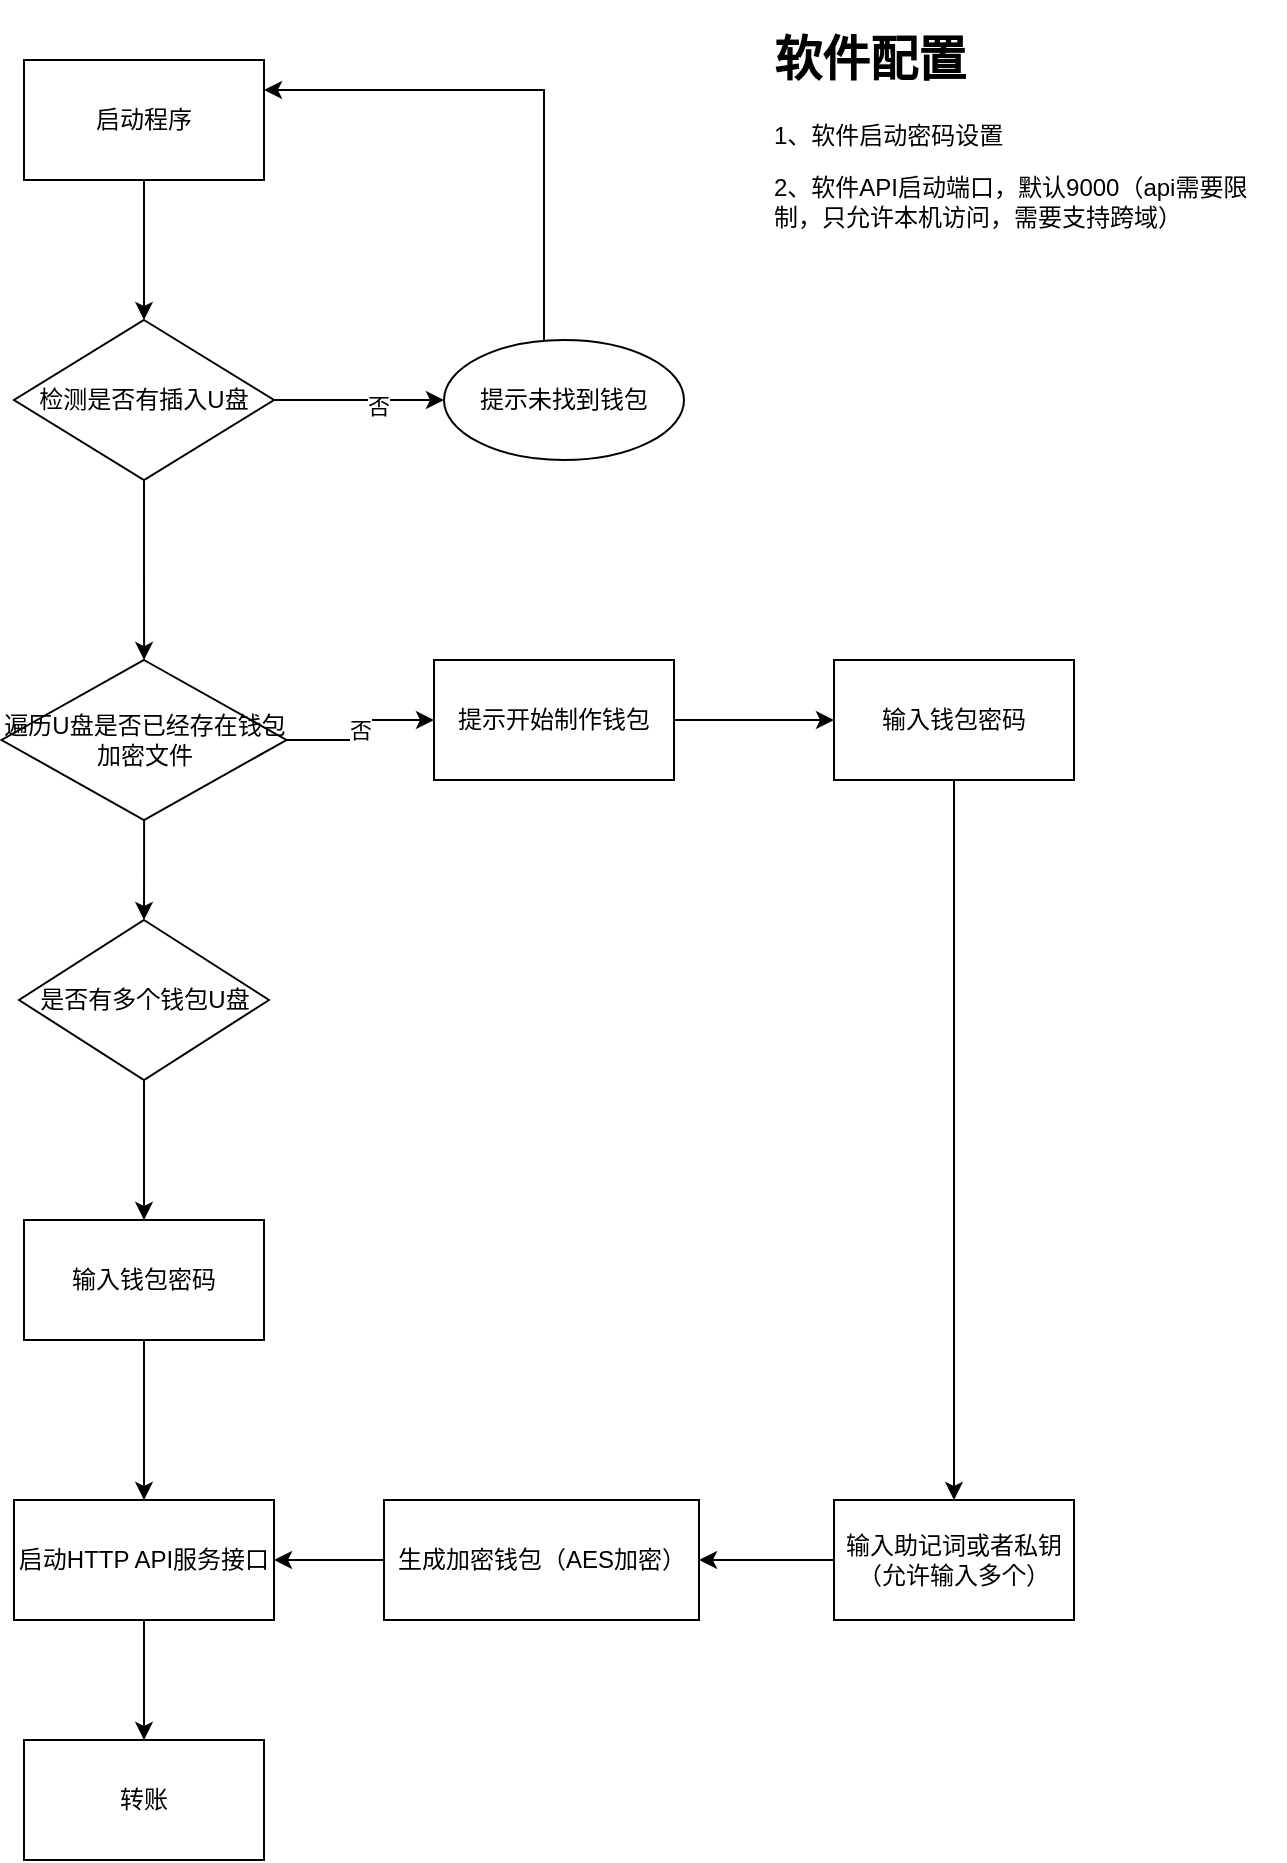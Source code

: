 <mxfile version="18.0.3" type="github">
  <diagram id="fPDhReRPAme99BJQwYK9" name="Page-1">
    <mxGraphModel dx="782" dy="436" grid="1" gridSize="10" guides="1" tooltips="1" connect="1" arrows="1" fold="1" page="1" pageScale="1" pageWidth="827" pageHeight="1169" math="0" shadow="0">
      <root>
        <mxCell id="0" />
        <mxCell id="1" parent="0" />
        <mxCell id="zaFiIXA9nG1pKAVqpKBD-5" value="" style="edgeStyle=orthogonalEdgeStyle;rounded=0;orthogonalLoop=1;jettySize=auto;html=1;" edge="1" parent="1" source="zaFiIXA9nG1pKAVqpKBD-1" target="zaFiIXA9nG1pKAVqpKBD-4">
          <mxGeometry relative="1" as="geometry" />
        </mxCell>
        <mxCell id="zaFiIXA9nG1pKAVqpKBD-1" value="启动程序" style="rounded=0;whiteSpace=wrap;html=1;" vertex="1" parent="1">
          <mxGeometry x="70" y="60" width="120" height="60" as="geometry" />
        </mxCell>
        <mxCell id="zaFiIXA9nG1pKAVqpKBD-7" value="" style="edgeStyle=orthogonalEdgeStyle;rounded=0;orthogonalLoop=1;jettySize=auto;html=1;" edge="1" parent="1" source="zaFiIXA9nG1pKAVqpKBD-4" target="zaFiIXA9nG1pKAVqpKBD-6">
          <mxGeometry relative="1" as="geometry" />
        </mxCell>
        <mxCell id="zaFiIXA9nG1pKAVqpKBD-9" value="否" style="edgeLabel;html=1;align=center;verticalAlign=middle;resizable=0;points=[];" vertex="1" connectable="0" parent="zaFiIXA9nG1pKAVqpKBD-7">
          <mxGeometry x="0.216" y="-3" relative="1" as="geometry">
            <mxPoint as="offset" />
          </mxGeometry>
        </mxCell>
        <mxCell id="zaFiIXA9nG1pKAVqpKBD-11" value="" style="edgeStyle=orthogonalEdgeStyle;rounded=0;orthogonalLoop=1;jettySize=auto;html=1;" edge="1" parent="1" source="zaFiIXA9nG1pKAVqpKBD-4" target="zaFiIXA9nG1pKAVqpKBD-10">
          <mxGeometry relative="1" as="geometry" />
        </mxCell>
        <mxCell id="zaFiIXA9nG1pKAVqpKBD-4" value="&lt;span style=&quot;&quot;&gt;检测是否有插入U盘&lt;/span&gt;" style="rhombus;whiteSpace=wrap;html=1;rounded=0;" vertex="1" parent="1">
          <mxGeometry x="65" y="190" width="130" height="80" as="geometry" />
        </mxCell>
        <mxCell id="zaFiIXA9nG1pKAVqpKBD-8" style="edgeStyle=orthogonalEdgeStyle;rounded=0;orthogonalLoop=1;jettySize=auto;html=1;entryX=1;entryY=0.25;entryDx=0;entryDy=0;" edge="1" parent="1" source="zaFiIXA9nG1pKAVqpKBD-6" target="zaFiIXA9nG1pKAVqpKBD-1">
          <mxGeometry relative="1" as="geometry">
            <Array as="points">
              <mxPoint x="330" y="75" />
            </Array>
          </mxGeometry>
        </mxCell>
        <mxCell id="zaFiIXA9nG1pKAVqpKBD-6" value="提示未找到钱包" style="ellipse;whiteSpace=wrap;html=1;rounded=0;" vertex="1" parent="1">
          <mxGeometry x="280" y="200" width="120" height="60" as="geometry" />
        </mxCell>
        <mxCell id="zaFiIXA9nG1pKAVqpKBD-13" value="否" style="edgeStyle=orthogonalEdgeStyle;rounded=0;orthogonalLoop=1;jettySize=auto;html=1;" edge="1" parent="1" source="zaFiIXA9nG1pKAVqpKBD-10" target="zaFiIXA9nG1pKAVqpKBD-12">
          <mxGeometry relative="1" as="geometry" />
        </mxCell>
        <mxCell id="zaFiIXA9nG1pKAVqpKBD-26" value="" style="edgeStyle=orthogonalEdgeStyle;rounded=0;orthogonalLoop=1;jettySize=auto;html=1;" edge="1" parent="1" source="zaFiIXA9nG1pKAVqpKBD-10" target="zaFiIXA9nG1pKAVqpKBD-25">
          <mxGeometry relative="1" as="geometry" />
        </mxCell>
        <mxCell id="zaFiIXA9nG1pKAVqpKBD-10" value="遍历U盘是否已经存在钱包加密文件" style="rhombus;whiteSpace=wrap;html=1;rounded=0;" vertex="1" parent="1">
          <mxGeometry x="58.75" y="360" width="142.5" height="80" as="geometry" />
        </mxCell>
        <mxCell id="zaFiIXA9nG1pKAVqpKBD-15" value="" style="edgeStyle=orthogonalEdgeStyle;rounded=0;orthogonalLoop=1;jettySize=auto;html=1;" edge="1" parent="1" source="zaFiIXA9nG1pKAVqpKBD-12" target="zaFiIXA9nG1pKAVqpKBD-14">
          <mxGeometry relative="1" as="geometry" />
        </mxCell>
        <mxCell id="zaFiIXA9nG1pKAVqpKBD-12" value="提示开始制作钱包" style="whiteSpace=wrap;html=1;rounded=0;" vertex="1" parent="1">
          <mxGeometry x="275" y="360" width="120" height="60" as="geometry" />
        </mxCell>
        <mxCell id="zaFiIXA9nG1pKAVqpKBD-18" value="" style="edgeStyle=orthogonalEdgeStyle;rounded=0;orthogonalLoop=1;jettySize=auto;html=1;" edge="1" parent="1" source="zaFiIXA9nG1pKAVqpKBD-14" target="zaFiIXA9nG1pKAVqpKBD-17">
          <mxGeometry relative="1" as="geometry" />
        </mxCell>
        <mxCell id="zaFiIXA9nG1pKAVqpKBD-14" value="输入钱包密码" style="whiteSpace=wrap;html=1;rounded=0;" vertex="1" parent="1">
          <mxGeometry x="475" y="360" width="120" height="60" as="geometry" />
        </mxCell>
        <mxCell id="zaFiIXA9nG1pKAVqpKBD-24" value="" style="edgeStyle=orthogonalEdgeStyle;rounded=0;orthogonalLoop=1;jettySize=auto;html=1;" edge="1" parent="1" source="zaFiIXA9nG1pKAVqpKBD-17" target="zaFiIXA9nG1pKAVqpKBD-23">
          <mxGeometry relative="1" as="geometry" />
        </mxCell>
        <mxCell id="zaFiIXA9nG1pKAVqpKBD-17" value="输入助记词或者私钥（允许输入多个）" style="whiteSpace=wrap;html=1;rounded=0;" vertex="1" parent="1">
          <mxGeometry x="475" y="780" width="120" height="60" as="geometry" />
        </mxCell>
        <mxCell id="zaFiIXA9nG1pKAVqpKBD-31" style="edgeStyle=orthogonalEdgeStyle;rounded=0;orthogonalLoop=1;jettySize=auto;html=1;entryX=1;entryY=0.5;entryDx=0;entryDy=0;" edge="1" parent="1" source="zaFiIXA9nG1pKAVqpKBD-23" target="zaFiIXA9nG1pKAVqpKBD-29">
          <mxGeometry relative="1" as="geometry" />
        </mxCell>
        <mxCell id="zaFiIXA9nG1pKAVqpKBD-23" value="生成加密钱包（AES加密）" style="whiteSpace=wrap;html=1;rounded=0;" vertex="1" parent="1">
          <mxGeometry x="250" y="780" width="157.5" height="60" as="geometry" />
        </mxCell>
        <mxCell id="zaFiIXA9nG1pKAVqpKBD-28" value="" style="edgeStyle=orthogonalEdgeStyle;rounded=0;orthogonalLoop=1;jettySize=auto;html=1;" edge="1" parent="1" source="zaFiIXA9nG1pKAVqpKBD-25" target="zaFiIXA9nG1pKAVqpKBD-27">
          <mxGeometry relative="1" as="geometry" />
        </mxCell>
        <mxCell id="zaFiIXA9nG1pKAVqpKBD-25" value="是否有多个钱包U盘" style="rhombus;whiteSpace=wrap;html=1;rounded=0;" vertex="1" parent="1">
          <mxGeometry x="67.5" y="490" width="125" height="80" as="geometry" />
        </mxCell>
        <mxCell id="zaFiIXA9nG1pKAVqpKBD-30" value="" style="edgeStyle=orthogonalEdgeStyle;rounded=0;orthogonalLoop=1;jettySize=auto;html=1;" edge="1" parent="1" source="zaFiIXA9nG1pKAVqpKBD-27" target="zaFiIXA9nG1pKAVqpKBD-29">
          <mxGeometry relative="1" as="geometry" />
        </mxCell>
        <mxCell id="zaFiIXA9nG1pKAVqpKBD-27" value="输入钱包密码" style="whiteSpace=wrap;html=1;rounded=0;" vertex="1" parent="1">
          <mxGeometry x="70" y="640" width="120" height="60" as="geometry" />
        </mxCell>
        <mxCell id="zaFiIXA9nG1pKAVqpKBD-33" style="edgeStyle=orthogonalEdgeStyle;rounded=0;orthogonalLoop=1;jettySize=auto;html=1;entryX=0.5;entryY=0;entryDx=0;entryDy=0;" edge="1" parent="1" source="zaFiIXA9nG1pKAVqpKBD-29" target="zaFiIXA9nG1pKAVqpKBD-32">
          <mxGeometry relative="1" as="geometry" />
        </mxCell>
        <mxCell id="zaFiIXA9nG1pKAVqpKBD-29" value="启动HTTP API服务接口" style="whiteSpace=wrap;html=1;rounded=0;" vertex="1" parent="1">
          <mxGeometry x="65" y="780" width="130" height="60" as="geometry" />
        </mxCell>
        <mxCell id="zaFiIXA9nG1pKAVqpKBD-32" value="转账" style="rounded=0;whiteSpace=wrap;html=1;" vertex="1" parent="1">
          <mxGeometry x="70" y="900" width="120" height="60" as="geometry" />
        </mxCell>
        <mxCell id="zaFiIXA9nG1pKAVqpKBD-34" value="&lt;h1&gt;软件配置&lt;/h1&gt;&lt;p&gt;1、软件启动密码设置&lt;/p&gt;&lt;p&gt;2、软件API启动端口，默认9000（api需要限制，只允许本机访问，需要支持跨域）&lt;/p&gt;" style="text;html=1;strokeColor=none;fillColor=none;spacing=5;spacingTop=-20;whiteSpace=wrap;overflow=hidden;rounded=0;" vertex="1" parent="1">
          <mxGeometry x="440" y="40" width="260" height="170" as="geometry" />
        </mxCell>
      </root>
    </mxGraphModel>
  </diagram>
</mxfile>
